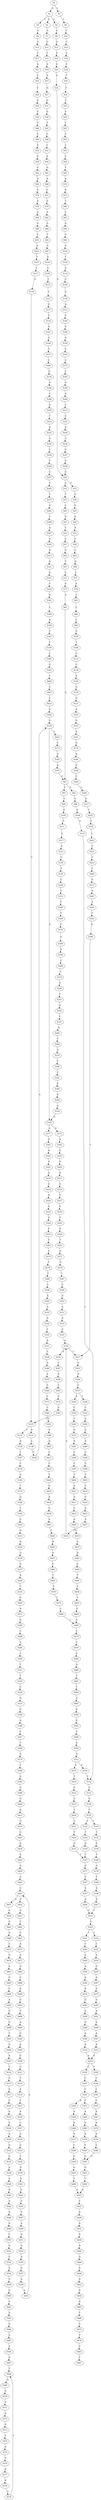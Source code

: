 strict digraph  {
	S0 -> S1 [ label = A ];
	S0 -> S2 [ label = T ];
	S1 -> S3 [ label = G ];
	S1 -> S4 [ label = C ];
	S1 -> S5 [ label = T ];
	S2 -> S6 [ label = T ];
	S3 -> S7 [ label = G ];
	S4 -> S8 [ label = G ];
	S5 -> S9 [ label = C ];
	S6 -> S10 [ label = T ];
	S7 -> S11 [ label = C ];
	S8 -> S12 [ label = A ];
	S9 -> S13 [ label = T ];
	S10 -> S14 [ label = T ];
	S11 -> S15 [ label = T ];
	S12 -> S16 [ label = G ];
	S13 -> S17 [ label = C ];
	S14 -> S18 [ label = A ];
	S15 -> S19 [ label = A ];
	S16 -> S20 [ label = G ];
	S17 -> S21 [ label = A ];
	S18 -> S22 [ label = C ];
	S19 -> S23 [ label = A ];
	S20 -> S24 [ label = G ];
	S21 -> S25 [ label = C ];
	S22 -> S26 [ label = T ];
	S23 -> S27 [ label = G ];
	S24 -> S28 [ label = G ];
	S25 -> S29 [ label = T ];
	S26 -> S30 [ label = T ];
	S27 -> S31 [ label = G ];
	S28 -> S32 [ label = G ];
	S28 -> S33 [ label = T ];
	S29 -> S34 [ label = G ];
	S30 -> S35 [ label = T ];
	S31 -> S36 [ label = G ];
	S32 -> S37 [ label = T ];
	S33 -> S38 [ label = G ];
	S34 -> S39 [ label = T ];
	S35 -> S40 [ label = C ];
	S36 -> S41 [ label = T ];
	S37 -> S42 [ label = C ];
	S38 -> S43 [ label = G ];
	S39 -> S44 [ label = T ];
	S40 -> S45 [ label = T ];
	S41 -> S46 [ label = C ];
	S42 -> S47 [ label = G ];
	S43 -> S48 [ label = A ];
	S44 -> S49 [ label = G ];
	S45 -> S50 [ label = C ];
	S46 -> S51 [ label = C ];
	S47 -> S52 [ label = C ];
	S48 -> S53 [ label = A ];
	S49 -> S54 [ label = A ];
	S50 -> S55 [ label = T ];
	S51 -> S56 [ label = A ];
	S52 -> S57 [ label = G ];
	S53 -> S58 [ label = T ];
	S54 -> S59 [ label = G ];
	S55 -> S60 [ label = C ];
	S56 -> S61 [ label = G ];
	S57 -> S62 [ label = G ];
	S58 -> S63 [ label = C ];
	S59 -> S64 [ label = G ];
	S60 -> S65 [ label = T ];
	S61 -> S66 [ label = A ];
	S62 -> S67 [ label = T ];
	S63 -> S68 [ label = G ];
	S64 -> S69 [ label = A ];
	S65 -> S70 [ label = A ];
	S66 -> S71 [ label = C ];
	S67 -> S72 [ label = C ];
	S68 -> S73 [ label = C ];
	S69 -> S74 [ label = G ];
	S70 -> S75 [ label = G ];
	S71 -> S76 [ label = G ];
	S72 -> S77 [ label = G ];
	S73 -> S78 [ label = A ];
	S74 -> S79 [ label = G ];
	S75 -> S80 [ label = T ];
	S76 -> S81 [ label = A ];
	S77 -> S82 [ label = A ];
	S78 -> S83 [ label = C ];
	S79 -> S84 [ label = A ];
	S80 -> S85 [ label = C ];
	S81 -> S86 [ label = G ];
	S82 -> S87 [ label = G ];
	S83 -> S88 [ label = C ];
	S84 -> S89 [ label = A ];
	S85 -> S90 [ label = G ];
	S86 -> S91 [ label = T ];
	S87 -> S92 [ label = T ];
	S87 -> S93 [ label = C ];
	S88 -> S94 [ label = C ];
	S89 -> S95 [ label = C ];
	S90 -> S96 [ label = G ];
	S91 -> S97 [ label = G ];
	S92 -> S98 [ label = A ];
	S93 -> S99 [ label = T ];
	S94 -> S100 [ label = G ];
	S95 -> S101 [ label = A ];
	S96 -> S102 [ label = G ];
	S97 -> S103 [ label = G ];
	S98 -> S104 [ label = A ];
	S99 -> S105 [ label = G ];
	S100 -> S106 [ label = T ];
	S101 -> S107 [ label = T ];
	S102 -> S108 [ label = T ];
	S103 -> S109 [ label = C ];
	S104 -> S110 [ label = G ];
	S105 -> S111 [ label = G ];
	S106 -> S112 [ label = C ];
	S107 -> S113 [ label = C ];
	S108 -> S114 [ label = A ];
	S109 -> S115 [ label = T ];
	S110 -> S116 [ label = T ];
	S111 -> S117 [ label = C ];
	S112 -> S118 [ label = C ];
	S113 -> S119 [ label = G ];
	S114 -> S120 [ label = C ];
	S115 -> S121 [ label = C ];
	S116 -> S122 [ label = G ];
	S117 -> S123 [ label = A ];
	S118 -> S124 [ label = A ];
	S119 -> S125 [ label = C ];
	S120 -> S126 [ label = G ];
	S121 -> S127 [ label = C ];
	S122 -> S128 [ label = G ];
	S123 -> S129 [ label = C ];
	S124 -> S130 [ label = G ];
	S125 -> S131 [ label = C ];
	S125 -> S132 [ label = T ];
	S126 -> S133 [ label = A ];
	S127 -> S134 [ label = G ];
	S128 -> S135 [ label = T ];
	S129 -> S136 [ label = T ];
	S130 -> S137 [ label = G ];
	S131 -> S138 [ label = C ];
	S132 -> S139 [ label = A ];
	S133 -> S140 [ label = C ];
	S134 -> S141 [ label = A ];
	S135 -> S142 [ label = C ];
	S135 -> S143 [ label = T ];
	S136 -> S144 [ label = T ];
	S137 -> S145 [ label = A ];
	S138 -> S146 [ label = G ];
	S139 -> S147 [ label = T ];
	S140 -> S148 [ label = G ];
	S141 -> S149 [ label = G ];
	S142 -> S150 [ label = T ];
	S143 -> S151 [ label = T ];
	S144 -> S152 [ label = G ];
	S145 -> S153 [ label = G ];
	S146 -> S154 [ label = G ];
	S147 -> S155 [ label = C ];
	S148 -> S156 [ label = A ];
	S149 -> S157 [ label = T ];
	S150 -> S158 [ label = G ];
	S151 -> S159 [ label = G ];
	S152 -> S160 [ label = T ];
	S153 -> S161 [ label = A ];
	S154 -> S162 [ label = G ];
	S154 -> S163 [ label = T ];
	S155 -> S164 [ label = A ];
	S156 -> S165 [ label = C ];
	S157 -> S166 [ label = C ];
	S158 -> S167 [ label = T ];
	S159 -> S168 [ label = T ];
	S160 -> S169 [ label = T ];
	S161 -> S170 [ label = G ];
	S162 -> S171 [ label = A ];
	S162 -> S172 [ label = G ];
	S163 -> S173 [ label = C ];
	S164 -> S174 [ label = T ];
	S165 -> S175 [ label = C ];
	S166 -> S176 [ label = G ];
	S167 -> S177 [ label = G ];
	S168 -> S178 [ label = G ];
	S169 -> S179 [ label = G ];
	S170 -> S180 [ label = A ];
	S171 -> S181 [ label = G ];
	S172 -> S182 [ label = A ];
	S173 -> S183 [ label = G ];
	S174 -> S184 [ label = G ];
	S175 -> S185 [ label = C ];
	S176 -> S186 [ label = A ];
	S177 -> S187 [ label = T ];
	S178 -> S188 [ label = T ];
	S179 -> S189 [ label = A ];
	S180 -> S190 [ label = G ];
	S181 -> S191 [ label = A ];
	S182 -> S192 [ label = G ];
	S183 -> S193 [ label = A ];
	S184 -> S194 [ label = T ];
	S185 -> S195 [ label = G ];
	S186 -> S196 [ label = C ];
	S187 -> S197 [ label = A ];
	S188 -> S198 [ label = A ];
	S189 -> S199 [ label = A ];
	S190 -> S200 [ label = C ];
	S191 -> S201 [ label = A ];
	S192 -> S202 [ label = G ];
	S193 -> S87 [ label = G ];
	S194 -> S203 [ label = G ];
	S195 -> S204 [ label = A ];
	S196 -> S205 [ label = G ];
	S197 -> S206 [ label = A ];
	S198 -> S207 [ label = A ];
	S199 -> S208 [ label = C ];
	S200 -> S209 [ label = G ];
	S201 -> S210 [ label = A ];
	S202 -> S211 [ label = A ];
	S203 -> S212 [ label = G ];
	S204 -> S213 [ label = C ];
	S205 -> S214 [ label = T ];
	S206 -> S215 [ label = C ];
	S207 -> S215 [ label = C ];
	S208 -> S216 [ label = C ];
	S209 -> S217 [ label = A ];
	S210 -> S218 [ label = G ];
	S211 -> S219 [ label = G ];
	S212 -> S220 [ label = A ];
	S213 -> S221 [ label = G ];
	S214 -> S222 [ label = G ];
	S215 -> S223 [ label = C ];
	S216 -> S224 [ label = G ];
	S217 -> S225 [ label = C ];
	S218 -> S226 [ label = A ];
	S219 -> S227 [ label = G ];
	S220 -> S228 [ label = G ];
	S221 -> S229 [ label = A ];
	S222 -> S230 [ label = A ];
	S223 -> S231 [ label = T ];
	S223 -> S232 [ label = C ];
	S224 -> S233 [ label = T ];
	S225 -> S234 [ label = T ];
	S226 -> S235 [ label = G ];
	S227 -> S236 [ label = G ];
	S228 -> S237 [ label = G ];
	S229 -> S238 [ label = G ];
	S230 -> S239 [ label = C ];
	S231 -> S240 [ label = C ];
	S232 -> S241 [ label = C ];
	S233 -> S242 [ label = A ];
	S234 -> S243 [ label = C ];
	S235 -> S244 [ label = A ];
	S236 -> S245 [ label = C ];
	S237 -> S246 [ label = A ];
	S238 -> S247 [ label = G ];
	S239 -> S248 [ label = T ];
	S240 -> S249 [ label = A ];
	S241 -> S250 [ label = A ];
	S242 -> S251 [ label = C ];
	S243 -> S252 [ label = C ];
	S244 -> S253 [ label = G ];
	S245 -> S254 [ label = G ];
	S246 -> S255 [ label = C ];
	S247 -> S256 [ label = G ];
	S248 -> S257 [ label = C ];
	S249 -> S258 [ label = A ];
	S250 -> S259 [ label = G ];
	S251 -> S260 [ label = A ];
	S252 -> S261 [ label = T ];
	S253 -> S262 [ label = T ];
	S254 -> S263 [ label = T ];
	S255 -> S264 [ label = G ];
	S256 -> S28 [ label = G ];
	S257 -> S265 [ label = T ];
	S258 -> S266 [ label = A ];
	S259 -> S267 [ label = A ];
	S260 -> S268 [ label = C ];
	S261 -> S269 [ label = C ];
	S262 -> S270 [ label = C ];
	S263 -> S271 [ label = G ];
	S264 -> S272 [ label = A ];
	S265 -> S273 [ label = T ];
	S266 -> S274 [ label = A ];
	S267 -> S275 [ label = A ];
	S268 -> S276 [ label = G ];
	S269 -> S277 [ label = G ];
	S270 -> S278 [ label = T ];
	S271 -> S279 [ label = G ];
	S272 -> S280 [ label = G ];
	S273 -> S281 [ label = G ];
	S274 -> S282 [ label = G ];
	S275 -> S283 [ label = G ];
	S276 -> S284 [ label = C ];
	S277 -> S285 [ label = A ];
	S278 -> S286 [ label = T ];
	S279 -> S287 [ label = T ];
	S280 -> S288 [ label = C ];
	S281 -> S289 [ label = T ];
	S282 -> S290 [ label = A ];
	S283 -> S291 [ label = A ];
	S284 -> S292 [ label = C ];
	S285 -> S293 [ label = A ];
	S286 -> S294 [ label = C ];
	S287 -> S295 [ label = C ];
	S288 -> S296 [ label = A ];
	S289 -> S297 [ label = A ];
	S290 -> S298 [ label = G ];
	S291 -> S299 [ label = G ];
	S292 -> S300 [ label = C ];
	S293 -> S301 [ label = C ];
	S294 -> S302 [ label = A ];
	S295 -> S303 [ label = G ];
	S296 -> S304 [ label = T ];
	S297 -> S305 [ label = G ];
	S298 -> S306 [ label = A ];
	S299 -> S307 [ label = A ];
	S300 -> S308 [ label = G ];
	S301 -> S309 [ label = A ];
	S302 -> S310 [ label = A ];
	S303 -> S311 [ label = A ];
	S304 -> S312 [ label = T ];
	S305 -> S313 [ label = A ];
	S306 -> S314 [ label = A ];
	S307 -> S315 [ label = A ];
	S308 -> S316 [ label = G ];
	S309 -> S317 [ label = T ];
	S310 -> S318 [ label = A ];
	S311 -> S319 [ label = A ];
	S312 -> S320 [ label = T ];
	S313 -> S321 [ label = A ];
	S314 -> S322 [ label = A ];
	S315 -> S322 [ label = A ];
	S316 -> S162 [ label = G ];
	S317 -> S323 [ label = G ];
	S318 -> S324 [ label = T ];
	S319 -> S325 [ label = C ];
	S320 -> S326 [ label = C ];
	S321 -> S327 [ label = G ];
	S322 -> S328 [ label = C ];
	S322 -> S329 [ label = T ];
	S323 -> S330 [ label = A ];
	S324 -> S331 [ label = A ];
	S325 -> S332 [ label = A ];
	S326 -> S333 [ label = A ];
	S327 -> S334 [ label = C ];
	S328 -> S335 [ label = C ];
	S329 -> S336 [ label = C ];
	S330 -> S337 [ label = C ];
	S331 -> S338 [ label = T ];
	S332 -> S339 [ label = A ];
	S332 -> S317 [ label = T ];
	S333 -> S340 [ label = G ];
	S334 -> S341 [ label = G ];
	S335 -> S342 [ label = C ];
	S336 -> S343 [ label = C ];
	S337 -> S344 [ label = C ];
	S337 -> S345 [ label = A ];
	S338 -> S346 [ label = G ];
	S339 -> S347 [ label = C ];
	S340 -> S348 [ label = A ];
	S341 -> S349 [ label = C ];
	S342 -> S350 [ label = A ];
	S342 -> S351 [ label = C ];
	S343 -> S352 [ label = C ];
	S344 -> S353 [ label = C ];
	S345 -> S354 [ label = C ];
	S346 -> S355 [ label = A ];
	S347 -> S356 [ label = A ];
	S348 -> S357 [ label = C ];
	S349 -> S358 [ label = A ];
	S350 -> S359 [ label = A ];
	S351 -> S360 [ label = A ];
	S352 -> S361 [ label = A ];
	S353 -> S362 [ label = G ];
	S354 -> S363 [ label = C ];
	S355 -> S364 [ label = C ];
	S356 -> S365 [ label = T ];
	S357 -> S366 [ label = T ];
	S358 -> S367 [ label = C ];
	S359 -> S368 [ label = A ];
	S360 -> S369 [ label = A ];
	S361 -> S370 [ label = A ];
	S362 -> S371 [ label = G ];
	S363 -> S372 [ label = G ];
	S364 -> S373 [ label = C ];
	S365 -> S374 [ label = C ];
	S366 -> S375 [ label = A ];
	S367 -> S376 [ label = T ];
	S368 -> S377 [ label = A ];
	S369 -> S378 [ label = A ];
	S370 -> S379 [ label = A ];
	S371 -> S380 [ label = A ];
	S372 -> S381 [ label = A ];
	S373 -> S382 [ label = C ];
	S374 -> S383 [ label = G ];
	S375 -> S384 [ label = T ];
	S376 -> S385 [ label = C ];
	S377 -> S386 [ label = C ];
	S378 -> S387 [ label = C ];
	S379 -> S388 [ label = C ];
	S380 -> S389 [ label = C ];
	S381 -> S390 [ label = C ];
	S382 -> S391 [ label = C ];
	S383 -> S125 [ label = C ];
	S384 -> S392 [ label = A ];
	S385 -> S393 [ label = G ];
	S386 -> S394 [ label = G ];
	S387 -> S395 [ label = G ];
	S388 -> S395 [ label = G ];
	S389 -> S396 [ label = G ];
	S390 -> S397 [ label = C ];
	S391 -> S398 [ label = A ];
	S392 -> S399 [ label = G ];
	S393 -> S400 [ label = C ];
	S394 -> S401 [ label = G ];
	S395 -> S402 [ label = G ];
	S396 -> S403 [ label = T ];
	S397 -> S404 [ label = T ];
	S398 -> S405 [ label = A ];
	S399 -> S406 [ label = G ];
	S400 -> S407 [ label = C ];
	S401 -> S408 [ label = T ];
	S402 -> S409 [ label = T ];
	S403 -> S410 [ label = C ];
	S404 -> S411 [ label = A ];
	S405 -> S412 [ label = C ];
	S406 -> S413 [ label = A ];
	S407 -> S414 [ label = C ];
	S408 -> S415 [ label = A ];
	S409 -> S415 [ label = A ];
	S410 -> S416 [ label = G ];
	S411 -> S417 [ label = G ];
	S412 -> S418 [ label = C ];
	S413 -> S419 [ label = G ];
	S414 -> S420 [ label = G ];
	S415 -> S421 [ label = C ];
	S416 -> S422 [ label = A ];
	S417 -> S423 [ label = G ];
	S418 -> S424 [ label = T ];
	S419 -> S425 [ label = G ];
	S420 -> S154 [ label = G ];
	S421 -> S426 [ label = A ];
	S422 -> S427 [ label = A ];
	S423 -> S428 [ label = A ];
	S424 -> S429 [ label = G ];
	S425 -> S430 [ label = A ];
	S426 -> S431 [ label = A ];
	S427 -> S432 [ label = C ];
	S428 -> S433 [ label = C ];
	S429 -> S434 [ label = A ];
	S430 -> S435 [ label = G ];
	S431 -> S436 [ label = A ];
	S432 -> S332 [ label = A ];
	S433 -> S437 [ label = A ];
	S434 -> S438 [ label = G ];
	S435 -> S439 [ label = A ];
	S436 -> S440 [ label = A ];
	S437 -> S441 [ label = A ];
	S438 -> S442 [ label = A ];
	S439 -> S443 [ label = A ];
	S440 -> S444 [ label = G ];
	S441 -> S445 [ label = C ];
	S442 -> S446 [ label = T ];
	S443 -> S447 [ label = G ];
	S444 -> S448 [ label = G ];
	S445 -> S449 [ label = T ];
	S446 -> S450 [ label = A ];
	S447 -> S451 [ label = A ];
	S447 -> S452 [ label = G ];
	S448 -> S453 [ label = A ];
	S449 -> S454 [ label = T ];
	S450 -> S455 [ label = A ];
	S451 -> S456 [ label = A ];
	S452 -> S457 [ label = G ];
	S453 -> S458 [ label = G ];
	S454 -> S459 [ label = T ];
	S455 -> S460 [ label = C ];
	S456 -> S461 [ label = A ];
	S457 -> S462 [ label = C ];
	S458 -> S463 [ label = G ];
	S459 -> S464 [ label = G ];
	S460 -> S465 [ label = T ];
	S461 -> S466 [ label = A ];
	S462 -> S467 [ label = G ];
	S463 -> S468 [ label = T ];
	S464 -> S469 [ label = C ];
	S465 -> S470 [ label = T ];
	S466 -> S471 [ label = C ];
	S467 -> S472 [ label = A ];
	S468 -> S473 [ label = C ];
	S469 -> S474 [ label = C ];
	S470 -> S475 [ label = T ];
	S471 -> S476 [ label = G ];
	S472 -> S477 [ label = A ];
	S473 -> S478 [ label = T ];
	S474 -> S479 [ label = C ];
	S475 -> S480 [ label = G ];
	S476 -> S481 [ label = A ];
	S477 -> S482 [ label = G ];
	S478 -> S483 [ label = C ];
	S479 -> S484 [ label = G ];
	S480 -> S469 [ label = C ];
	S481 -> S485 [ label = G ];
	S482 -> S486 [ label = G ];
	S483 -> S487 [ label = T ];
	S484 -> S488 [ label = A ];
	S485 -> S489 [ label = G ];
	S486 -> S490 [ label = A ];
	S488 -> S491 [ label = T ];
	S489 -> S492 [ label = A ];
	S490 -> S493 [ label = G ];
	S491 -> S494 [ label = T ];
	S492 -> S495 [ label = G ];
	S493 -> S496 [ label = T ];
	S494 -> S497 [ label = G ];
	S495 -> S498 [ label = G ];
	S496 -> S499 [ label = A ];
	S497 -> S500 [ label = A ];
	S498 -> S501 [ label = T ];
	S499 -> S502 [ label = G ];
	S500 -> S503 [ label = G ];
	S501 -> S504 [ label = A ];
	S502 -> S505 [ label = A ];
	S503 -> S506 [ label = T ];
	S504 -> S507 [ label = A ];
	S505 -> S508 [ label = G ];
	S506 -> S509 [ label = A ];
	S507 -> S510 [ label = T ];
	S508 -> S511 [ label = G ];
	S509 -> S512 [ label = A ];
	S510 -> S513 [ label = G ];
	S511 -> S514 [ label = T ];
	S512 -> S515 [ label = A ];
	S512 -> S516 [ label = G ];
	S513 -> S517 [ label = A ];
	S514 -> S518 [ label = A ];
	S515 -> S519 [ label = T ];
	S516 -> S116 [ label = T ];
	S517 -> S520 [ label = C ];
	S518 -> S521 [ label = C ];
	S519 -> S522 [ label = G ];
	S520 -> S523 [ label = G ];
	S521 -> S524 [ label = A ];
	S522 -> S525 [ label = G ];
	S523 -> S526 [ label = A ];
	S524 -> S527 [ label = C ];
	S525 -> S528 [ label = T ];
	S526 -> S529 [ label = A ];
	S527 -> S530 [ label = G ];
	S528 -> S531 [ label = C ];
	S529 -> S532 [ label = G ];
	S530 -> S533 [ label = G ];
	S531 -> S534 [ label = T ];
	S532 -> S535 [ label = G ];
	S533 -> S536 [ label = T ];
	S534 -> S537 [ label = G ];
	S535 -> S538 [ label = A ];
	S536 -> S539 [ label = G ];
	S537 -> S167 [ label = T ];
	S538 -> S540 [ label = A ];
	S539 -> S541 [ label = A ];
	S540 -> S542 [ label = A ];
	S541 -> S543 [ label = G ];
	S542 -> S544 [ label = A ];
	S543 -> S545 [ label = G ];
	S544 -> S546 [ label = A ];
	S545 -> S547 [ label = T ];
	S546 -> S548 [ label = A ];
	S547 -> S549 [ label = A ];
	S548 -> S550 [ label = C ];
	S549 -> S551 [ label = G ];
	S550 -> S552 [ label = G ];
	S551 -> S553 [ label = G ];
	S552 -> S554 [ label = G ];
	S553 -> S555 [ label = A ];
	S554 -> S556 [ label = A ];
	S555 -> S557 [ label = G ];
	S556 -> S558 [ label = G ];
	S557 -> S559 [ label = A ];
	S558 -> S560 [ label = G ];
	S559 -> S561 [ label = A ];
	S560 -> S562 [ label = T ];
	S561 -> S447 [ label = G ];
	S562 -> S563 [ label = A ];
	S563 -> S564 [ label = G ];
	S564 -> S565 [ label = A ];
	S565 -> S566 [ label = A ];
	S566 -> S567 [ label = G ];
	S567 -> S568 [ label = T ];
	S568 -> S569 [ label = A ];
	S569 -> S570 [ label = A ];
	S570 -> S571 [ label = A ];
	S571 -> S572 [ label = A ];
	S572 -> S573 [ label = G ];
	S573 -> S574 [ label = T ];
	S574 -> S575 [ label = A ];
	S575 -> S576 [ label = G ];
	S576 -> S577 [ label = A ];
	S577 -> S578 [ label = A ];
	S578 -> S579 [ label = G ];
	S579 -> S568 [ label = T ];
}
